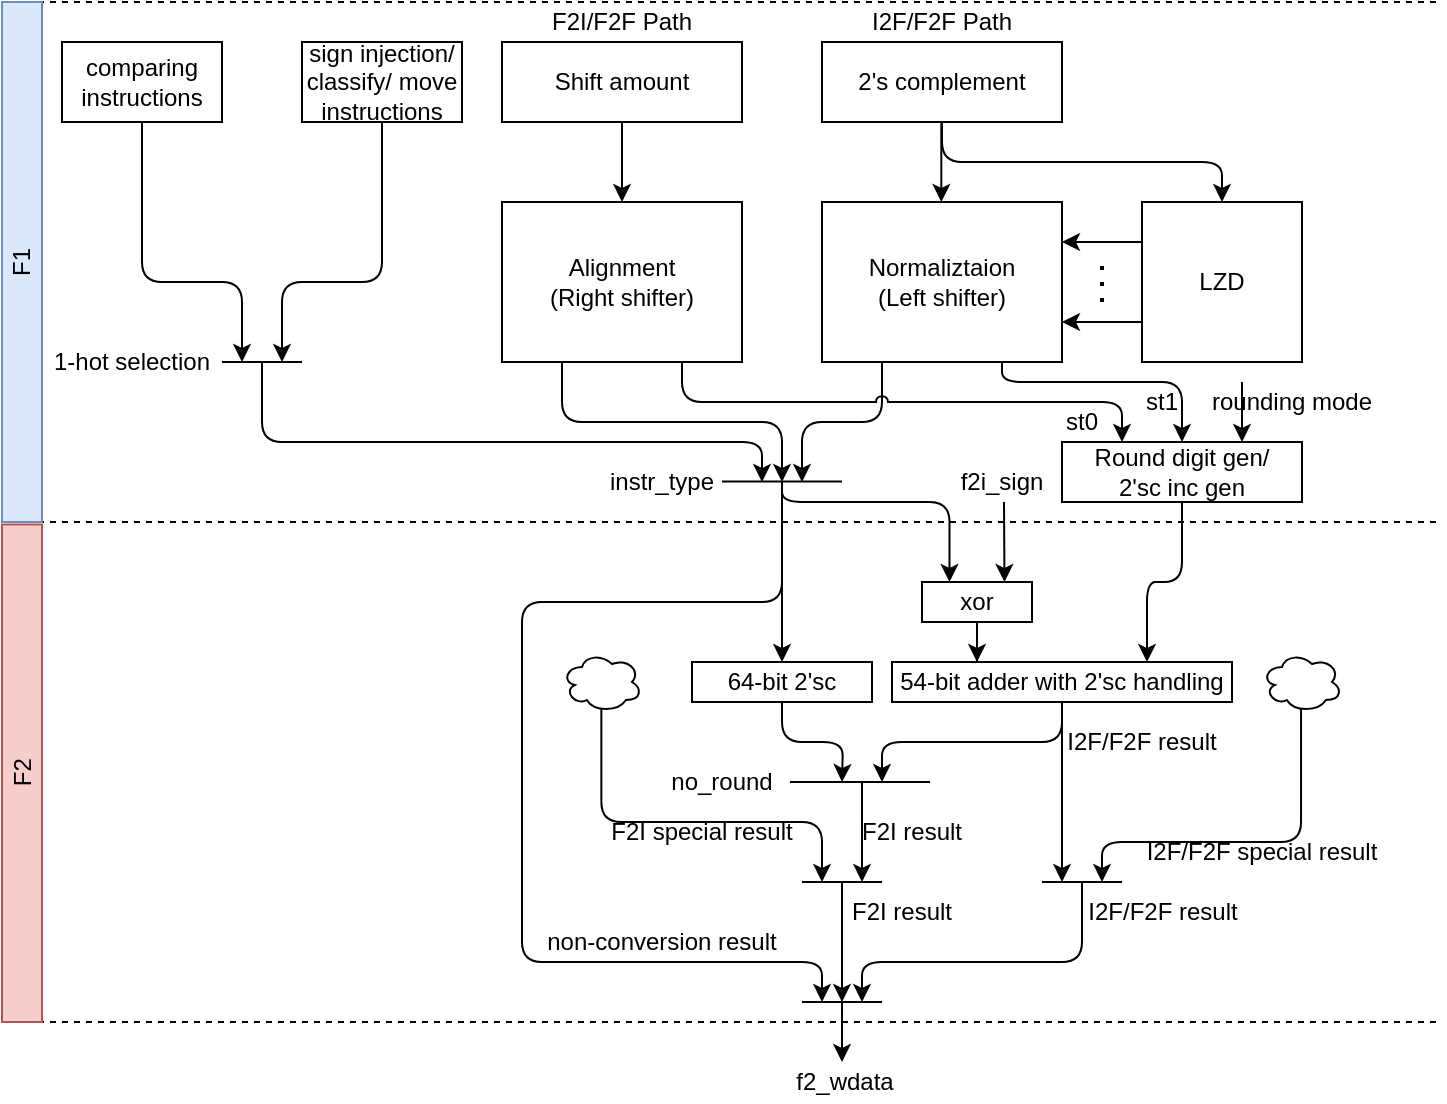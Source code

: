 <mxfile version="13.9.9" type="device"><diagram id="W9K3-x5D-nuAXvY7YuG-" name="第1頁"><mxGraphModel dx="1278" dy="949" grid="1" gridSize="10" guides="1" tooltips="1" connect="1" arrows="1" fold="1" page="1" pageScale="1" pageWidth="827" pageHeight="1169" background="#ffffff" math="0" shadow="0"><root><mxCell id="0"/><mxCell id="1" parent="0"/><mxCell id="bvms4H_iM7oq31AfcY28-15" value="" style="group" vertex="1" connectable="0" parent="1"><mxGeometry x="40.0" y="140" width="720" height="550" as="geometry"/></mxCell><mxCell id="S18BOGp9qLQ8waOmOMeO-1" value="Shift amount" style="rounded=0;whiteSpace=wrap;html=1;" parent="bvms4H_iM7oq31AfcY28-15" vertex="1"><mxGeometry x="250" y="20" width="120" height="40" as="geometry"/></mxCell><mxCell id="S18BOGp9qLQ8waOmOMeO-2" value="Alignment&lt;br&gt;(Right shifter)" style="rounded=0;whiteSpace=wrap;html=1;" parent="bvms4H_iM7oq31AfcY28-15" vertex="1"><mxGeometry x="250" y="100" width="120" height="80" as="geometry"/></mxCell><mxCell id="S18BOGp9qLQ8waOmOMeO-3" value="2's complement" style="rounded=0;whiteSpace=wrap;html=1;" parent="bvms4H_iM7oq31AfcY28-15" vertex="1"><mxGeometry x="410" y="20" width="120" height="40" as="geometry"/></mxCell><mxCell id="S18BOGp9qLQ8waOmOMeO-4" value="Normaliztaion&lt;br&gt;(Left shifter)" style="rounded=0;whiteSpace=wrap;html=1;" parent="bvms4H_iM7oq31AfcY28-15" vertex="1"><mxGeometry x="410" y="100" width="120" height="80" as="geometry"/></mxCell><mxCell id="S18BOGp9qLQ8waOmOMeO-5" value="" style="endArrow=classic;html=1;entryX=0.5;entryY=0;entryDx=0;entryDy=0;exitX=0.5;exitY=1;exitDx=0;exitDy=0;" parent="bvms4H_iM7oq31AfcY28-15" source="S18BOGp9qLQ8waOmOMeO-1" target="S18BOGp9qLQ8waOmOMeO-2" edge="1"><mxGeometry width="50" height="50" relative="1" as="geometry"><mxPoint x="480" y="140" as="sourcePoint"/><mxPoint x="530" y="90" as="targetPoint"/></mxGeometry></mxCell><mxCell id="S18BOGp9qLQ8waOmOMeO-6" value="" style="endArrow=classic;html=1;entryX=0.5;entryY=0;entryDx=0;entryDy=0;exitX=0.5;exitY=1;exitDx=0;exitDy=0;" parent="bvms4H_iM7oq31AfcY28-15" edge="1"><mxGeometry width="50" height="50" relative="1" as="geometry"><mxPoint x="469.66" y="60" as="sourcePoint"/><mxPoint x="469.66" y="100" as="targetPoint"/></mxGeometry></mxCell><mxCell id="S18BOGp9qLQ8waOmOMeO-7" value="LZD" style="rounded=0;whiteSpace=wrap;html=1;" parent="bvms4H_iM7oq31AfcY28-15" vertex="1"><mxGeometry x="570" y="100" width="80" height="80" as="geometry"/></mxCell><mxCell id="S18BOGp9qLQ8waOmOMeO-12" value="" style="endArrow=none;dashed=1;html=1;" parent="bvms4H_iM7oq31AfcY28-15" edge="1"><mxGeometry width="50" height="50" relative="1" as="geometry"><mxPoint x="7.105e-15" y="260" as="sourcePoint"/><mxPoint x="720" y="260" as="targetPoint"/></mxGeometry></mxCell><mxCell id="S18BOGp9qLQ8waOmOMeO-20" value="" style="edgeStyle=elbowEdgeStyle;elbow=vertical;endArrow=classic;html=1;entryX=0.5;entryY=0;entryDx=0;entryDy=0;exitX=0.5;exitY=1;exitDx=0;exitDy=0;jumpStyle=arc;rounded=1;" parent="bvms4H_iM7oq31AfcY28-15" source="S18BOGp9qLQ8waOmOMeO-3" target="S18BOGp9qLQ8waOmOMeO-7" edge="1"><mxGeometry width="50" height="50" relative="1" as="geometry"><mxPoint x="490" y="320" as="sourcePoint"/><mxPoint x="540" y="270" as="targetPoint"/></mxGeometry></mxCell><mxCell id="S18BOGp9qLQ8waOmOMeO-21" value="" style="endArrow=classic;html=1;entryX=1;entryY=0.25;entryDx=0;entryDy=0;exitX=0;exitY=0.25;exitDx=0;exitDy=0;" parent="bvms4H_iM7oq31AfcY28-15" source="S18BOGp9qLQ8waOmOMeO-7" target="S18BOGp9qLQ8waOmOMeO-4" edge="1"><mxGeometry width="50" height="50" relative="1" as="geometry"><mxPoint x="490" y="320" as="sourcePoint"/><mxPoint x="540" y="270" as="targetPoint"/></mxGeometry></mxCell><mxCell id="S18BOGp9qLQ8waOmOMeO-22" value="" style="endArrow=classic;html=1;entryX=1;entryY=0.75;entryDx=0;entryDy=0;exitX=0;exitY=0.75;exitDx=0;exitDy=0;" parent="bvms4H_iM7oq31AfcY28-15" source="S18BOGp9qLQ8waOmOMeO-7" target="S18BOGp9qLQ8waOmOMeO-4" edge="1"><mxGeometry width="50" height="50" relative="1" as="geometry"><mxPoint x="490" y="320" as="sourcePoint"/><mxPoint x="540" y="270" as="targetPoint"/></mxGeometry></mxCell><mxCell id="S18BOGp9qLQ8waOmOMeO-23" value="" style="endArrow=none;dashed=1;html=1;dashPattern=1 3;strokeWidth=2;" parent="bvms4H_iM7oq31AfcY28-15" edge="1"><mxGeometry width="50" height="50" relative="1" as="geometry"><mxPoint x="550" y="150" as="sourcePoint"/><mxPoint x="550" y="130" as="targetPoint"/></mxGeometry></mxCell><mxCell id="S18BOGp9qLQ8waOmOMeO-28" value="Round digit gen/&lt;br&gt;2'sc inc gen" style="rounded=0;whiteSpace=wrap;html=1;" parent="bvms4H_iM7oq31AfcY28-15" vertex="1"><mxGeometry x="530" y="220" width="120" height="30" as="geometry"/></mxCell><mxCell id="9JbDiH9c8VCkoXTEA6n9-8" value="" style="edgeStyle=elbowEdgeStyle;elbow=vertical;endArrow=classic;html=1;exitX=0.25;exitY=1;exitDx=0;exitDy=0;jumpStyle=arc;rounded=1;" parent="bvms4H_iM7oq31AfcY28-15" source="S18BOGp9qLQ8waOmOMeO-2" edge="1"><mxGeometry width="50" height="50" relative="1" as="geometry"><mxPoint x="480" y="70" as="sourcePoint"/><mxPoint x="390" y="240" as="targetPoint"/></mxGeometry></mxCell><mxCell id="9JbDiH9c8VCkoXTEA6n9-9" value="" style="edgeStyle=elbowEdgeStyle;elbow=vertical;endArrow=classic;html=1;exitX=0.25;exitY=1;exitDx=0;exitDy=0;jumpStyle=arc;rounded=1;" parent="bvms4H_iM7oq31AfcY28-15" source="S18BOGp9qLQ8waOmOMeO-4" edge="1"><mxGeometry width="50" height="50" relative="1" as="geometry"><mxPoint x="450" y="180" as="sourcePoint"/><mxPoint x="400" y="240" as="targetPoint"/><Array as="points"><mxPoint x="420" y="210"/></Array></mxGeometry></mxCell><mxCell id="9JbDiH9c8VCkoXTEA6n9-10" value="" style="edgeStyle=elbowEdgeStyle;elbow=vertical;endArrow=classic;html=1;entryX=0.25;entryY=0;entryDx=0;entryDy=0;exitX=0.75;exitY=1;exitDx=0;exitDy=0;jumpStyle=arc;rounded=1;" parent="bvms4H_iM7oq31AfcY28-15" source="S18BOGp9qLQ8waOmOMeO-2" target="S18BOGp9qLQ8waOmOMeO-28" edge="1"><mxGeometry width="50" height="50" relative="1" as="geometry"><mxPoint x="290" y="190" as="sourcePoint"/><mxPoint x="370" y="230" as="targetPoint"/><Array as="points"><mxPoint x="450" y="200"/></Array></mxGeometry></mxCell><mxCell id="9JbDiH9c8VCkoXTEA6n9-11" value="" style="edgeStyle=elbowEdgeStyle;elbow=vertical;endArrow=classic;html=1;entryX=0.75;entryY=0;entryDx=0;entryDy=0;exitX=0.75;exitY=1;exitDx=0;exitDy=0;jumpStyle=arc;rounded=1;strokeColor=none;" parent="bvms4H_iM7oq31AfcY28-15" source="S18BOGp9qLQ8waOmOMeO-4" target="S18BOGp9qLQ8waOmOMeO-28" edge="1"><mxGeometry width="50" height="50" relative="1" as="geometry"><mxPoint x="350" y="190" as="sourcePoint"/><mxPoint x="530" y="230" as="targetPoint"/><Array as="points"><mxPoint x="560" y="190"/><mxPoint x="560" y="180"/></Array></mxGeometry></mxCell><mxCell id="9JbDiH9c8VCkoXTEA6n9-12" value="" style="edgeStyle=elbowEdgeStyle;elbow=vertical;endArrow=classic;html=1;entryX=0.5;entryY=0;entryDx=0;entryDy=0;exitX=0.75;exitY=1;exitDx=0;exitDy=0;jumpStyle=arc;rounded=1;" parent="bvms4H_iM7oq31AfcY28-15" source="S18BOGp9qLQ8waOmOMeO-4" target="S18BOGp9qLQ8waOmOMeO-28" edge="1"><mxGeometry width="50" height="50" relative="1" as="geometry"><mxPoint x="350" y="190.0" as="sourcePoint"/><mxPoint x="570" y="230.0" as="targetPoint"/><Array as="points"><mxPoint x="560" y="190"/></Array></mxGeometry></mxCell><mxCell id="9JbDiH9c8VCkoXTEA6n9-13" value="" style="endArrow=classic;html=1;entryX=0.75;entryY=0;entryDx=0;entryDy=0;" parent="bvms4H_iM7oq31AfcY28-15" target="S18BOGp9qLQ8waOmOMeO-28" edge="1"><mxGeometry width="50" height="50" relative="1" as="geometry"><mxPoint x="620" y="190" as="sourcePoint"/><mxPoint x="320" y="110.0" as="targetPoint"/></mxGeometry></mxCell><mxCell id="9JbDiH9c8VCkoXTEA6n9-14" value="st0" style="text;html=1;strokeColor=none;fillColor=none;align=center;verticalAlign=middle;whiteSpace=wrap;rounded=0;" parent="bvms4H_iM7oq31AfcY28-15" vertex="1"><mxGeometry x="520" y="200" width="40" height="20" as="geometry"/></mxCell><mxCell id="9JbDiH9c8VCkoXTEA6n9-16" value="st1" style="text;html=1;strokeColor=none;fillColor=none;align=center;verticalAlign=middle;whiteSpace=wrap;rounded=0;" parent="bvms4H_iM7oq31AfcY28-15" vertex="1"><mxGeometry x="560" y="190" width="40" height="20" as="geometry"/></mxCell><mxCell id="9JbDiH9c8VCkoXTEA6n9-17" value="rounding mode" style="text;html=1;strokeColor=none;fillColor=none;align=center;verticalAlign=middle;whiteSpace=wrap;rounded=0;" parent="bvms4H_iM7oq31AfcY28-15" vertex="1"><mxGeometry x="600" y="190" width="90" height="20" as="geometry"/></mxCell><mxCell id="9JbDiH9c8VCkoXTEA6n9-18" value="54-bit adder with 2'sc handling" style="rounded=0;whiteSpace=wrap;html=1;" parent="bvms4H_iM7oq31AfcY28-15" vertex="1"><mxGeometry x="445" y="330" width="170" height="20" as="geometry"/></mxCell><mxCell id="9JbDiH9c8VCkoXTEA6n9-19" value="" style="edgeStyle=elbowEdgeStyle;elbow=vertical;endArrow=classic;html=1;entryX=0.75;entryY=0;entryDx=0;entryDy=0;exitX=0.5;exitY=1;exitDx=0;exitDy=0;jumpStyle=none;rounded=1;" parent="bvms4H_iM7oq31AfcY28-15" source="S18BOGp9qLQ8waOmOMeO-28" target="9JbDiH9c8VCkoXTEA6n9-18" edge="1"><mxGeometry width="50" height="50" relative="1" as="geometry"><mxPoint x="350" y="190.0" as="sourcePoint"/><mxPoint x="570" y="230.0" as="targetPoint"/><Array as="points"><mxPoint x="580" y="290"/></Array></mxGeometry></mxCell><mxCell id="9JbDiH9c8VCkoXTEA6n9-20" value="" style="edgeStyle=elbowEdgeStyle;elbow=vertical;endArrow=classic;html=1;entryX=0.25;entryY=0;entryDx=0;entryDy=0;exitX=0.5;exitY=0;exitDx=0;exitDy=0;jumpStyle=none;rounded=1;" parent="bvms4H_iM7oq31AfcY28-15" target="lXMXx8rPRPRNcWe9iVVC-1" edge="1"><mxGeometry width="50" height="50" relative="1" as="geometry"><mxPoint x="390" y="240" as="sourcePoint"/><mxPoint x="570" y="310.0" as="targetPoint"/><Array as="points"><mxPoint x="430" y="250"/></Array></mxGeometry></mxCell><mxCell id="vuT5IEEByF1FiqvZSi3A-8" style="edgeStyle=orthogonalEdgeStyle;rounded=0;orthogonalLoop=1;jettySize=auto;html=1;" parent="bvms4H_iM7oq31AfcY28-15" edge="1"><mxGeometry relative="1" as="geometry"><mxPoint x="430" y="390" as="sourcePoint"/><mxPoint x="430" y="440" as="targetPoint"/></mxGeometry></mxCell><mxCell id="9JbDiH9c8VCkoXTEA6n9-22" value="" style="edgeStyle=elbowEdgeStyle;elbow=vertical;endArrow=classic;html=1;exitX=0.5;exitY=1;exitDx=0;exitDy=0;jumpStyle=none;rounded=1;" parent="bvms4H_iM7oq31AfcY28-15" source="9JbDiH9c8VCkoXTEA6n9-18" edge="1"><mxGeometry width="50" height="50" relative="1" as="geometry"><mxPoint x="400" y="250" as="sourcePoint"/><mxPoint x="440" y="390" as="targetPoint"/><Array as="points"/></mxGeometry></mxCell><mxCell id="9JbDiH9c8VCkoXTEA6n9-23" value="" style="elbow=vertical;endArrow=classic;html=1;exitX=0.5;exitY=0;exitDx=0;exitDy=0;jumpStyle=none;rounded=0;" parent="bvms4H_iM7oq31AfcY28-15" target="f5q1CJmBGxkOgsLZRYDJ-1" edge="1"><mxGeometry width="50" height="50" relative="1" as="geometry"><mxPoint x="390" y="240" as="sourcePoint"/><mxPoint x="390" y="300" as="targetPoint"/></mxGeometry></mxCell><mxCell id="9JbDiH9c8VCkoXTEA6n9-24" value="" style="endArrow=none;dashed=1;html=1;" parent="bvms4H_iM7oq31AfcY28-15" edge="1"><mxGeometry width="50" height="50" relative="1" as="geometry"><mxPoint x="7.105e-15" y="510.0" as="sourcePoint"/><mxPoint x="720" y="510" as="targetPoint"/></mxGeometry></mxCell><mxCell id="9JbDiH9c8VCkoXTEA6n9-32" value="F2I result" style="text;html=1;strokeColor=none;fillColor=none;align=center;verticalAlign=middle;whiteSpace=wrap;rounded=0;" parent="bvms4H_iM7oq31AfcY28-15" vertex="1"><mxGeometry x="420" y="445" width="60" height="20" as="geometry"/></mxCell><mxCell id="9JbDiH9c8VCkoXTEA6n9-34" value="" style="elbow=vertical;endArrow=classic;html=1;exitX=0.5;exitY=1;exitDx=0;exitDy=0;jumpStyle=none;rounded=0;" parent="bvms4H_iM7oq31AfcY28-15" source="9JbDiH9c8VCkoXTEA6n9-18" edge="1"><mxGeometry width="50" height="50" relative="1" as="geometry"><mxPoint x="440" y="410" as="sourcePoint"/><mxPoint x="530" y="440" as="targetPoint"/></mxGeometry></mxCell><mxCell id="9JbDiH9c8VCkoXTEA6n9-35" value="I2F/F2F result" style="text;html=1;strokeColor=none;fillColor=none;align=center;verticalAlign=middle;whiteSpace=wrap;rounded=0;" parent="bvms4H_iM7oq31AfcY28-15" vertex="1"><mxGeometry x="538.75" y="445" width="82.5" height="20" as="geometry"/></mxCell><mxCell id="9JbDiH9c8VCkoXTEA6n9-41" value="" style="endArrow=none;dashed=1;html=1;" parent="bvms4H_iM7oq31AfcY28-15" edge="1"><mxGeometry width="50" height="50" relative="1" as="geometry"><mxPoint x="7.105e-15" as="sourcePoint"/><mxPoint x="720" as="targetPoint"/></mxGeometry></mxCell><mxCell id="xV9yn4s8LU9veED5TW7L-3" value="F1" style="rounded=0;whiteSpace=wrap;html=1;rotation=-90;fillColor=#dae8fc;strokeColor=#6c8ebf;" parent="bvms4H_iM7oq31AfcY28-15" vertex="1"><mxGeometry x="-120" y="120" width="260" height="20" as="geometry"/></mxCell><mxCell id="xV9yn4s8LU9veED5TW7L-4" value="F2" style="rounded=0;whiteSpace=wrap;html=1;rotation=-90;fillColor=#f8cecc;strokeColor=#b85450;" parent="bvms4H_iM7oq31AfcY28-15" vertex="1"><mxGeometry x="-114.37" y="375.62" width="248.75" height="20" as="geometry"/></mxCell><mxCell id="xV9yn4s8LU9veED5TW7L-5" value="F2I/F2F Path" style="text;html=1;strokeColor=none;fillColor=none;align=center;verticalAlign=middle;whiteSpace=wrap;rounded=0;" parent="bvms4H_iM7oq31AfcY28-15" vertex="1"><mxGeometry x="265" width="90" height="20" as="geometry"/></mxCell><mxCell id="xV9yn4s8LU9veED5TW7L-6" value="I2F/F2F Path" style="text;html=1;strokeColor=none;fillColor=none;align=center;verticalAlign=middle;whiteSpace=wrap;rounded=0;" parent="bvms4H_iM7oq31AfcY28-15" vertex="1"><mxGeometry x="425" width="90" height="20" as="geometry"/></mxCell><mxCell id="f5q1CJmBGxkOgsLZRYDJ-4" style="edgeStyle=orthogonalEdgeStyle;rounded=0;orthogonalLoop=1;jettySize=auto;html=1;entryX=0.25;entryY=0;entryDx=0;entryDy=0;" parent="bvms4H_iM7oq31AfcY28-15" source="lXMXx8rPRPRNcWe9iVVC-1" target="9JbDiH9c8VCkoXTEA6n9-18" edge="1"><mxGeometry relative="1" as="geometry"/></mxCell><mxCell id="lXMXx8rPRPRNcWe9iVVC-1" value="xor" style="rounded=0;whiteSpace=wrap;html=1;" parent="bvms4H_iM7oq31AfcY28-15" vertex="1"><mxGeometry x="460" y="290" width="55" height="20" as="geometry"/></mxCell><mxCell id="lXMXx8rPRPRNcWe9iVVC-2" value="f2i_sign" style="text;html=1;strokeColor=none;fillColor=none;align=center;verticalAlign=middle;whiteSpace=wrap;rounded=0;" parent="bvms4H_iM7oq31AfcY28-15" vertex="1"><mxGeometry x="475" y="230" width="50" height="20" as="geometry"/></mxCell><mxCell id="lXMXx8rPRPRNcWe9iVVC-6" value="" style="endArrow=classic;html=1;entryX=0.75;entryY=0;entryDx=0;entryDy=0;" parent="bvms4H_iM7oq31AfcY28-15" target="lXMXx8rPRPRNcWe9iVVC-1" edge="1"><mxGeometry width="50" height="50" relative="1" as="geometry"><mxPoint x="501" y="250" as="sourcePoint"/><mxPoint x="360" y="400" as="targetPoint"/></mxGeometry></mxCell><mxCell id="lXMXx8rPRPRNcWe9iVVC-8" value="no_round" style="text;html=1;strokeColor=none;fillColor=none;align=center;verticalAlign=middle;whiteSpace=wrap;rounded=0;" parent="bvms4H_iM7oq31AfcY28-15" vertex="1"><mxGeometry x="330" y="380" width="60" height="20" as="geometry"/></mxCell><mxCell id="f5q1CJmBGxkOgsLZRYDJ-3" style="edgeStyle=orthogonalEdgeStyle;rounded=1;orthogonalLoop=1;jettySize=auto;html=1;" parent="bvms4H_iM7oq31AfcY28-15" source="f5q1CJmBGxkOgsLZRYDJ-1" edge="1"><mxGeometry relative="1" as="geometry"><mxPoint x="420" y="390" as="targetPoint"/></mxGeometry></mxCell><mxCell id="f5q1CJmBGxkOgsLZRYDJ-1" value="64-bit 2'sc" style="rounded=0;whiteSpace=wrap;html=1;" parent="bvms4H_iM7oq31AfcY28-15" vertex="1"><mxGeometry x="345" y="330" width="90" height="20" as="geometry"/></mxCell><mxCell id="vuT5IEEByF1FiqvZSi3A-21" style="edgeStyle=orthogonalEdgeStyle;rounded=1;orthogonalLoop=1;jettySize=auto;html=1;" parent="bvms4H_iM7oq31AfcY28-15" edge="1"><mxGeometry relative="1" as="geometry"><mxPoint x="540" y="440" as="sourcePoint"/><Array as="points"><mxPoint x="540" y="480"/><mxPoint x="430" y="480"/></Array><mxPoint x="430" y="500" as="targetPoint"/></mxGeometry></mxCell><mxCell id="vuT5IEEByF1FiqvZSi3A-9" value="F2I result" style="text;html=1;strokeColor=none;fillColor=none;align=center;verticalAlign=middle;whiteSpace=wrap;rounded=0;" parent="bvms4H_iM7oq31AfcY28-15" vertex="1"><mxGeometry x="425" y="410" width="60" height="10" as="geometry"/></mxCell><mxCell id="vuT5IEEByF1FiqvZSi3A-10" value="I2F/F2F result" style="text;html=1;strokeColor=none;fillColor=none;align=center;verticalAlign=middle;whiteSpace=wrap;rounded=0;" parent="bvms4H_iM7oq31AfcY28-15" vertex="1"><mxGeometry x="530" y="360" width="80" height="20" as="geometry"/></mxCell><mxCell id="vuT5IEEByF1FiqvZSi3A-11" value="" style="edgeStyle=elbowEdgeStyle;elbow=vertical;endArrow=classic;html=1;jumpStyle=none;rounded=1;exitX=0.488;exitY=0.943;exitDx=0;exitDy=0;exitPerimeter=0;" parent="bvms4H_iM7oq31AfcY28-15" source="vuT5IEEByF1FiqvZSi3A-24" edge="1"><mxGeometry width="50" height="50" relative="1" as="geometry"><mxPoint x="657.5" y="368.5" as="sourcePoint"/><mxPoint x="550" y="440" as="targetPoint"/><Array as="points"><mxPoint x="610" y="420"/></Array></mxGeometry></mxCell><mxCell id="vuT5IEEByF1FiqvZSi3A-12" value="I2F/F2F special result" style="text;html=1;strokeColor=none;fillColor=none;align=center;verticalAlign=middle;whiteSpace=wrap;rounded=0;" parent="bvms4H_iM7oq31AfcY28-15" vertex="1"><mxGeometry x="570" y="420" width="120" height="10" as="geometry"/></mxCell><mxCell id="vuT5IEEByF1FiqvZSi3A-15" value="F2I special result" style="text;html=1;strokeColor=none;fillColor=none;align=center;verticalAlign=middle;whiteSpace=wrap;rounded=0;" parent="bvms4H_iM7oq31AfcY28-15" vertex="1"><mxGeometry x="300" y="410" width="100" height="10" as="geometry"/></mxCell><mxCell id="vuT5IEEByF1FiqvZSi3A-16" value="" style="edgeStyle=elbowEdgeStyle;elbow=vertical;endArrow=classic;html=1;jumpStyle=none;rounded=1;exitX=0.492;exitY=0.931;exitDx=0;exitDy=0;exitPerimeter=0;" parent="bvms4H_iM7oq31AfcY28-15" source="vuT5IEEByF1FiqvZSi3A-17" edge="1"><mxGeometry width="50" height="50" relative="1" as="geometry"><mxPoint x="250" y="390" as="sourcePoint"/><mxPoint x="410" y="440" as="targetPoint"/><Array as="points"><mxPoint x="350" y="410"/></Array></mxGeometry></mxCell><mxCell id="vuT5IEEByF1FiqvZSi3A-17" value="" style="ellipse;shape=cloud;whiteSpace=wrap;html=1;" parent="bvms4H_iM7oq31AfcY28-15" vertex="1"><mxGeometry x="280" y="325" width="40" height="30" as="geometry"/></mxCell><mxCell id="vuT5IEEByF1FiqvZSi3A-24" value="" style="ellipse;shape=cloud;whiteSpace=wrap;html=1;" parent="bvms4H_iM7oq31AfcY28-15" vertex="1"><mxGeometry x="630" y="325" width="40" height="30" as="geometry"/></mxCell><mxCell id="km3duhJGuZYsIGcWoAJ_-1" value="" style="endArrow=none;html=1;" parent="bvms4H_iM7oq31AfcY28-15" edge="1"><mxGeometry width="50" height="50" relative="1" as="geometry"><mxPoint x="360" y="239.76" as="sourcePoint"/><mxPoint x="420" y="239.76" as="targetPoint"/></mxGeometry></mxCell><mxCell id="km3duhJGuZYsIGcWoAJ_-3" style="edgeStyle=orthogonalEdgeStyle;rounded=1;orthogonalLoop=1;jettySize=auto;html=1;exitX=0.5;exitY=1;exitDx=0;exitDy=0;" parent="bvms4H_iM7oq31AfcY28-15" source="km3duhJGuZYsIGcWoAJ_-2" edge="1"><mxGeometry relative="1" as="geometry"><mxPoint x="120" y="180" as="targetPoint"/><Array as="points"><mxPoint x="70" y="140"/><mxPoint x="120" y="140"/></Array></mxGeometry></mxCell><mxCell id="km3duhJGuZYsIGcWoAJ_-2" value="comparing instructions" style="rounded=0;whiteSpace=wrap;html=1;" parent="bvms4H_iM7oq31AfcY28-15" vertex="1"><mxGeometry x="30.0" y="20" width="80" height="40" as="geometry"/></mxCell><mxCell id="km3duhJGuZYsIGcWoAJ_-5" value="" style="endArrow=none;html=1;" parent="bvms4H_iM7oq31AfcY28-15" edge="1"><mxGeometry width="50" height="50" relative="1" as="geometry"><mxPoint x="394" y="390" as="sourcePoint"/><mxPoint x="464" y="390" as="targetPoint"/></mxGeometry></mxCell><mxCell id="km3duhJGuZYsIGcWoAJ_-7" value="instr_type" style="text;html=1;strokeColor=none;fillColor=none;align=center;verticalAlign=middle;whiteSpace=wrap;rounded=0;" parent="bvms4H_iM7oq31AfcY28-15" vertex="1"><mxGeometry x="300" y="230" width="60" height="20" as="geometry"/></mxCell><mxCell id="km3duhJGuZYsIGcWoAJ_-9" value="" style="endArrow=none;html=1;" parent="bvms4H_iM7oq31AfcY28-15" edge="1"><mxGeometry width="50" height="50" relative="1" as="geometry"><mxPoint x="400" y="440" as="sourcePoint"/><mxPoint x="440" y="440" as="targetPoint"/></mxGeometry></mxCell><mxCell id="km3duhJGuZYsIGcWoAJ_-10" value="" style="endArrow=none;html=1;" parent="bvms4H_iM7oq31AfcY28-15" edge="1"><mxGeometry width="50" height="50" relative="1" as="geometry"><mxPoint x="520" y="440" as="sourcePoint"/><mxPoint x="560" y="440" as="targetPoint"/></mxGeometry></mxCell><mxCell id="bvms4H_iM7oq31AfcY28-1" value="sign injection/ classify/ move instructions" style="rounded=0;whiteSpace=wrap;html=1;" vertex="1" parent="bvms4H_iM7oq31AfcY28-15"><mxGeometry x="150" y="20" width="80" height="40" as="geometry"/></mxCell><mxCell id="bvms4H_iM7oq31AfcY28-2" value="" style="endArrow=none;html=1;" edge="1" parent="bvms4H_iM7oq31AfcY28-15"><mxGeometry width="50" height="50" relative="1" as="geometry"><mxPoint x="110" y="180.0" as="sourcePoint"/><mxPoint x="150" y="180.0" as="targetPoint"/></mxGeometry></mxCell><mxCell id="bvms4H_iM7oq31AfcY28-3" style="edgeStyle=orthogonalEdgeStyle;rounded=1;orthogonalLoop=1;jettySize=auto;html=1;exitX=0.5;exitY=1;exitDx=0;exitDy=0;" edge="1" parent="bvms4H_iM7oq31AfcY28-15" source="bvms4H_iM7oq31AfcY28-1"><mxGeometry relative="1" as="geometry"><mxPoint x="140" y="180" as="targetPoint"/><Array as="points"><mxPoint x="190" y="140"/><mxPoint x="140" y="140"/></Array><mxPoint x="-10.0" y="70" as="sourcePoint"/></mxGeometry></mxCell><mxCell id="bvms4H_iM7oq31AfcY28-5" value="" style="endArrow=classic;html=1;edgeStyle=orthogonalEdgeStyle;" edge="1" parent="bvms4H_iM7oq31AfcY28-15"><mxGeometry width="50" height="50" relative="1" as="geometry"><mxPoint x="130" y="180" as="sourcePoint"/><mxPoint x="380" y="240" as="targetPoint"/><Array as="points"><mxPoint x="130" y="220"/><mxPoint x="380" y="220"/></Array></mxGeometry></mxCell><mxCell id="bvms4H_iM7oq31AfcY28-6" value="1-hot selection" style="text;html=1;strokeColor=none;fillColor=none;align=center;verticalAlign=middle;whiteSpace=wrap;rounded=0;" vertex="1" parent="bvms4H_iM7oq31AfcY28-15"><mxGeometry x="20.0" y="170" width="90" height="20" as="geometry"/></mxCell><mxCell id="bvms4H_iM7oq31AfcY28-7" value="" style="endArrow=classic;html=1;edgeStyle=orthogonalEdgeStyle;" edge="1" parent="bvms4H_iM7oq31AfcY28-15"><mxGeometry width="50" height="50" relative="1" as="geometry"><mxPoint x="390" y="240" as="sourcePoint"/><mxPoint x="410" y="500" as="targetPoint"/><Array as="points"><mxPoint x="390" y="300"/><mxPoint x="260" y="300"/><mxPoint x="260" y="480"/><mxPoint x="410" y="480"/></Array></mxGeometry></mxCell><mxCell id="bvms4H_iM7oq31AfcY28-8" value="" style="endArrow=none;html=1;" edge="1" parent="bvms4H_iM7oq31AfcY28-15"><mxGeometry width="50" height="50" relative="1" as="geometry"><mxPoint x="400" y="500.0" as="sourcePoint"/><mxPoint x="440" y="500.0" as="targetPoint"/></mxGeometry></mxCell><mxCell id="bvms4H_iM7oq31AfcY28-9" value="f2_wdata" style="text;html=1;strokeColor=none;fillColor=none;align=center;verticalAlign=middle;whiteSpace=wrap;rounded=0;" vertex="1" parent="bvms4H_iM7oq31AfcY28-15"><mxGeometry x="390" y="530" width="62.5" height="20" as="geometry"/></mxCell><mxCell id="bvms4H_iM7oq31AfcY28-11" value="" style="endArrow=classic;html=1;" edge="1" parent="bvms4H_iM7oq31AfcY28-15"><mxGeometry width="50" height="50" relative="1" as="geometry"><mxPoint x="420" y="500" as="sourcePoint"/><mxPoint x="420" y="530" as="targetPoint"/></mxGeometry></mxCell><mxCell id="bvms4H_iM7oq31AfcY28-12" value="" style="endArrow=classic;html=1;" edge="1" parent="bvms4H_iM7oq31AfcY28-15"><mxGeometry width="50" height="50" relative="1" as="geometry"><mxPoint x="420" y="440" as="sourcePoint"/><mxPoint x="420" y="500" as="targetPoint"/></mxGeometry></mxCell><mxCell id="bvms4H_iM7oq31AfcY28-13" value="non-conversion result" style="text;html=1;strokeColor=none;fillColor=none;align=center;verticalAlign=middle;whiteSpace=wrap;rounded=0;" vertex="1" parent="bvms4H_iM7oq31AfcY28-15"><mxGeometry x="270" y="465" width="120" height="10" as="geometry"/></mxCell></root></mxGraphModel></diagram></mxfile>